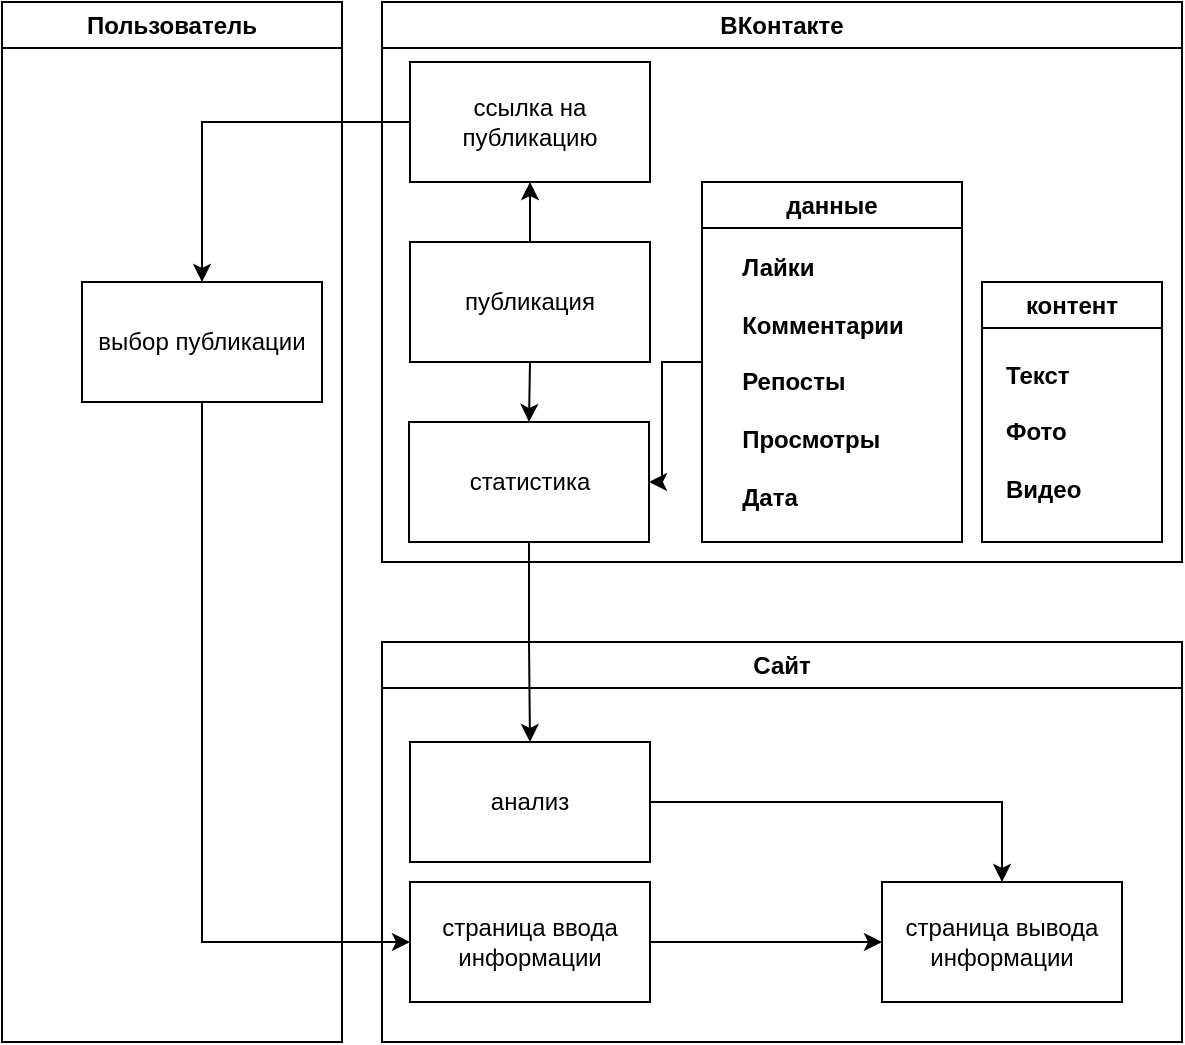 <mxfile version="20.7.4" type="github">
  <diagram id="VrcHo0is1Yf8Ic5ensMK" name="Страница 1">
    <mxGraphModel dx="1050" dy="581" grid="1" gridSize="10" guides="1" tooltips="1" connect="1" arrows="1" fold="1" page="1" pageScale="1" pageWidth="827" pageHeight="1169" math="0" shadow="0">
      <root>
        <mxCell id="0" />
        <mxCell id="1" parent="0" />
        <mxCell id="WDCF_A7ImxJQsFsin7ZQ-1" value="Пользователь" style="swimlane;whiteSpace=wrap;html=1;" parent="1" vertex="1">
          <mxGeometry x="210" y="40" width="170" height="520" as="geometry" />
        </mxCell>
        <mxCell id="BZTm6CcyMh4_-YShRo9q-6" value="выбор публикации" style="rounded=0;whiteSpace=wrap;html=1;" vertex="1" parent="WDCF_A7ImxJQsFsin7ZQ-1">
          <mxGeometry x="40" y="140" width="120" height="60" as="geometry" />
        </mxCell>
        <mxCell id="WDCF_A7ImxJQsFsin7ZQ-2" value="Сайт" style="swimlane;whiteSpace=wrap;html=1;" parent="1" vertex="1">
          <mxGeometry x="400" y="360" width="400" height="200" as="geometry" />
        </mxCell>
        <mxCell id="WDCF_A7ImxJQsFsin7ZQ-17" value="страница вывода информации" style="rounded=0;whiteSpace=wrap;html=1;" parent="WDCF_A7ImxJQsFsin7ZQ-2" vertex="1">
          <mxGeometry x="250" y="120" width="120" height="60" as="geometry" />
        </mxCell>
        <mxCell id="BZTm6CcyMh4_-YShRo9q-5" style="edgeStyle=orthogonalEdgeStyle;rounded=0;orthogonalLoop=1;jettySize=auto;html=1;exitX=1;exitY=0.5;exitDx=0;exitDy=0;entryX=0;entryY=0.5;entryDx=0;entryDy=0;" edge="1" parent="WDCF_A7ImxJQsFsin7ZQ-2" source="WDCF_A7ImxJQsFsin7ZQ-18" target="WDCF_A7ImxJQsFsin7ZQ-17">
          <mxGeometry relative="1" as="geometry" />
        </mxCell>
        <mxCell id="WDCF_A7ImxJQsFsin7ZQ-18" value="страница ввода информации" style="rounded=0;whiteSpace=wrap;html=1;" parent="WDCF_A7ImxJQsFsin7ZQ-2" vertex="1">
          <mxGeometry x="14" y="120" width="120" height="60" as="geometry" />
        </mxCell>
        <mxCell id="BZTm6CcyMh4_-YShRo9q-4" style="edgeStyle=orthogonalEdgeStyle;rounded=0;orthogonalLoop=1;jettySize=auto;html=1;exitX=1;exitY=0.5;exitDx=0;exitDy=0;entryX=0.5;entryY=0;entryDx=0;entryDy=0;" edge="1" parent="WDCF_A7ImxJQsFsin7ZQ-2" source="BZTm6CcyMh4_-YShRo9q-2" target="WDCF_A7ImxJQsFsin7ZQ-17">
          <mxGeometry relative="1" as="geometry" />
        </mxCell>
        <mxCell id="BZTm6CcyMh4_-YShRo9q-2" value="анализ" style="rounded=0;whiteSpace=wrap;html=1;" vertex="1" parent="WDCF_A7ImxJQsFsin7ZQ-2">
          <mxGeometry x="14" y="50" width="120" height="60" as="geometry" />
        </mxCell>
        <mxCell id="WDCF_A7ImxJQsFsin7ZQ-3" value="ВКонтакте" style="swimlane;whiteSpace=wrap;html=1;" parent="1" vertex="1">
          <mxGeometry x="400" y="40" width="400" height="280" as="geometry" />
        </mxCell>
        <mxCell id="WDCF_A7ImxJQsFsin7ZQ-14" style="edgeStyle=orthogonalEdgeStyle;rounded=0;orthogonalLoop=1;jettySize=auto;html=1;exitX=0.5;exitY=1;exitDx=0;exitDy=0;entryX=0.5;entryY=0;entryDx=0;entryDy=0;" parent="WDCF_A7ImxJQsFsin7ZQ-3" source="WDCF_A7ImxJQsFsin7ZQ-5" target="WDCF_A7ImxJQsFsin7ZQ-8" edge="1">
          <mxGeometry relative="1" as="geometry" />
        </mxCell>
        <mxCell id="BZTm6CcyMh4_-YShRo9q-10" style="edgeStyle=orthogonalEdgeStyle;rounded=0;orthogonalLoop=1;jettySize=auto;html=1;exitX=0.5;exitY=0;exitDx=0;exitDy=0;" edge="1" parent="WDCF_A7ImxJQsFsin7ZQ-3" source="WDCF_A7ImxJQsFsin7ZQ-5" target="BZTm6CcyMh4_-YShRo9q-9">
          <mxGeometry relative="1" as="geometry" />
        </mxCell>
        <mxCell id="WDCF_A7ImxJQsFsin7ZQ-5" value="публикация" style="rounded=0;whiteSpace=wrap;html=1;" parent="WDCF_A7ImxJQsFsin7ZQ-3" vertex="1">
          <mxGeometry x="14" y="120" width="120" height="60" as="geometry" />
        </mxCell>
        <mxCell id="WDCF_A7ImxJQsFsin7ZQ-6" value="контент" style="swimlane;whiteSpace=wrap;html=1;" parent="WDCF_A7ImxJQsFsin7ZQ-3" vertex="1">
          <mxGeometry x="300" y="140" width="90" height="130" as="geometry" />
        </mxCell>
        <mxCell id="WDCF_A7ImxJQsFsin7ZQ-7" value="&lt;b&gt;Текст&lt;br&gt;&lt;br&gt;Фото&lt;br&gt;&lt;br&gt;Видео&lt;/b&gt;" style="text;html=1;align=left;verticalAlign=middle;resizable=0;points=[];autosize=1;strokeColor=none;fillColor=none;" parent="WDCF_A7ImxJQsFsin7ZQ-6" vertex="1">
          <mxGeometry x="10" y="30" width="60" height="90" as="geometry" />
        </mxCell>
        <mxCell id="WDCF_A7ImxJQsFsin7ZQ-8" value="статистика" style="rounded=0;whiteSpace=wrap;html=1;" parent="WDCF_A7ImxJQsFsin7ZQ-3" vertex="1">
          <mxGeometry x="13.5" y="210" width="120" height="60" as="geometry" />
        </mxCell>
        <mxCell id="WDCF_A7ImxJQsFsin7ZQ-13" style="edgeStyle=orthogonalEdgeStyle;rounded=0;orthogonalLoop=1;jettySize=auto;html=1;exitX=0;exitY=0.5;exitDx=0;exitDy=0;entryX=1;entryY=0.5;entryDx=0;entryDy=0;" parent="WDCF_A7ImxJQsFsin7ZQ-3" source="WDCF_A7ImxJQsFsin7ZQ-10" target="WDCF_A7ImxJQsFsin7ZQ-8" edge="1">
          <mxGeometry relative="1" as="geometry" />
        </mxCell>
        <mxCell id="WDCF_A7ImxJQsFsin7ZQ-10" value="данные" style="swimlane;whiteSpace=wrap;html=1;" parent="WDCF_A7ImxJQsFsin7ZQ-3" vertex="1">
          <mxGeometry x="160" y="90" width="130" height="180" as="geometry" />
        </mxCell>
        <mxCell id="WDCF_A7ImxJQsFsin7ZQ-11" value="&lt;div style=&quot;text-align: left;&quot;&gt;&lt;b style=&quot;background-color: initial;&quot;&gt;Лайки&lt;/b&gt;&lt;/div&gt;&lt;div style=&quot;text-align: left;&quot;&gt;&lt;b&gt;&lt;br&gt;&lt;/b&gt;&lt;/div&gt;&lt;b&gt;Комментарии&lt;/b&gt;&lt;br&gt;&lt;br&gt;&lt;div style=&quot;text-align: left;&quot;&gt;&lt;b style=&quot;background-color: initial;&quot;&gt;Репосты&lt;/b&gt;&lt;/div&gt;&lt;br&gt;&lt;div style=&quot;text-align: left;&quot;&gt;&lt;b style=&quot;background-color: initial;&quot;&gt;Просмотры&lt;/b&gt;&lt;/div&gt;&lt;div style=&quot;text-align: left;&quot;&gt;&lt;b style=&quot;background-color: initial;&quot;&gt;&lt;br&gt;&lt;/b&gt;&lt;/div&gt;&lt;div style=&quot;text-align: left;&quot;&gt;&lt;b style=&quot;background-color: initial;&quot;&gt;Дата&lt;/b&gt;&lt;/div&gt;" style="text;html=1;align=center;verticalAlign=middle;resizable=0;points=[];autosize=1;strokeColor=none;fillColor=none;" parent="WDCF_A7ImxJQsFsin7ZQ-10" vertex="1">
          <mxGeometry x="10" y="30" width="100" height="140" as="geometry" />
        </mxCell>
        <mxCell id="BZTm6CcyMh4_-YShRo9q-9" value="ссылка на публикацию" style="rounded=0;whiteSpace=wrap;html=1;" vertex="1" parent="WDCF_A7ImxJQsFsin7ZQ-3">
          <mxGeometry x="14" y="30" width="120" height="60" as="geometry" />
        </mxCell>
        <mxCell id="BZTm6CcyMh4_-YShRo9q-3" style="edgeStyle=orthogonalEdgeStyle;rounded=0;orthogonalLoop=1;jettySize=auto;html=1;exitX=0.5;exitY=1;exitDx=0;exitDy=0;entryX=0.5;entryY=0;entryDx=0;entryDy=0;" edge="1" parent="1" source="WDCF_A7ImxJQsFsin7ZQ-8" target="BZTm6CcyMh4_-YShRo9q-2">
          <mxGeometry relative="1" as="geometry" />
        </mxCell>
        <mxCell id="BZTm6CcyMh4_-YShRo9q-8" style="edgeStyle=orthogonalEdgeStyle;rounded=0;orthogonalLoop=1;jettySize=auto;html=1;exitX=0.5;exitY=1;exitDx=0;exitDy=0;entryX=0;entryY=0.5;entryDx=0;entryDy=0;" edge="1" parent="1" source="BZTm6CcyMh4_-YShRo9q-6" target="WDCF_A7ImxJQsFsin7ZQ-18">
          <mxGeometry relative="1" as="geometry" />
        </mxCell>
        <mxCell id="BZTm6CcyMh4_-YShRo9q-11" style="edgeStyle=orthogonalEdgeStyle;rounded=0;orthogonalLoop=1;jettySize=auto;html=1;exitX=0;exitY=0.5;exitDx=0;exitDy=0;entryX=0.5;entryY=0;entryDx=0;entryDy=0;" edge="1" parent="1" source="BZTm6CcyMh4_-YShRo9q-9" target="BZTm6CcyMh4_-YShRo9q-6">
          <mxGeometry relative="1" as="geometry" />
        </mxCell>
      </root>
    </mxGraphModel>
  </diagram>
</mxfile>
